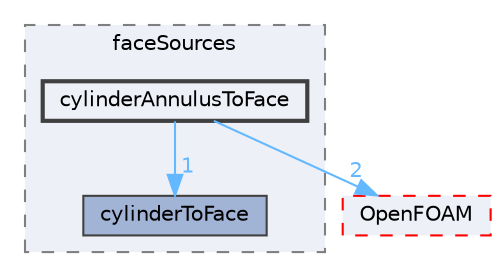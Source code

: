 digraph "src/meshTools/topoSet/faceSources/cylinderAnnulusToFace"
{
 // LATEX_PDF_SIZE
  bgcolor="transparent";
  edge [fontname=Helvetica,fontsize=10,labelfontname=Helvetica,labelfontsize=10];
  node [fontname=Helvetica,fontsize=10,shape=box,height=0.2,width=0.4];
  compound=true
  subgraph clusterdir_fc41a0af5f1500a9330b8319fbd67c99 {
    graph [ bgcolor="#edf0f7", pencolor="grey50", label="faceSources", fontname=Helvetica,fontsize=10 style="filled,dashed", URL="dir_fc41a0af5f1500a9330b8319fbd67c99.html",tooltip=""]
  dir_40030ec0c3bb61054e7481e2afa407ce [label="cylinderToFace", fillcolor="#a2b4d6", color="grey25", style="filled", URL="dir_40030ec0c3bb61054e7481e2afa407ce.html",tooltip=""];
  dir_09e724ea1d60b5475542cd30fe5733d9 [label="cylinderAnnulusToFace", fillcolor="#edf0f7", color="grey25", style="filled,bold", URL="dir_09e724ea1d60b5475542cd30fe5733d9.html",tooltip=""];
  }
  dir_c5473ff19b20e6ec4dfe5c310b3778a8 [label="OpenFOAM", fillcolor="#edf0f7", color="red", style="filled,dashed", URL="dir_c5473ff19b20e6ec4dfe5c310b3778a8.html",tooltip=""];
  dir_09e724ea1d60b5475542cd30fe5733d9->dir_40030ec0c3bb61054e7481e2afa407ce [headlabel="1", labeldistance=1.5 headhref="dir_000797_000799.html" href="dir_000797_000799.html" color="steelblue1" fontcolor="steelblue1"];
  dir_09e724ea1d60b5475542cd30fe5733d9->dir_c5473ff19b20e6ec4dfe5c310b3778a8 [headlabel="2", labeldistance=1.5 headhref="dir_000797_002695.html" href="dir_000797_002695.html" color="steelblue1" fontcolor="steelblue1"];
}
